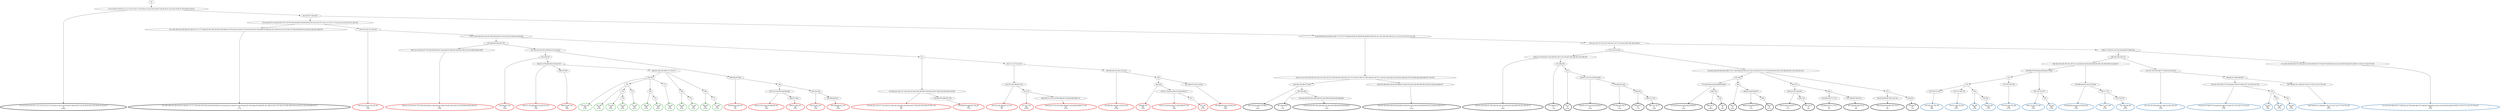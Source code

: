 digraph T {
	{
		rank=same
		172 [penwidth=3,colorscheme=set19,color=0,label="0;1;2;3;4;5;6;7;8;9;10;11;12;13;14;15;16;17;18;19;20;21;22;23;24;25;26;27;28;29;30;31;32;33;34;35;36;37;38;39;40;41;42;43_P\nP\n0.85%"]
		168 [penwidth=3,colorscheme=set19,color=0,label="141;146;148;152;158;160;161;166;167;171;177;180;183;187;190;193;203;205;206;213;219;224;227;229;237;239;245;254;257;263;269;279;289;295;301;306;315;321;337;363;374;385;399;405;412;425;431;442;453;465;474_P\nP\n5.1%"]
		164 [penwidth=3,colorscheme=set19,color=0,label="326;338;344;368;375;380_P\nP\n2.6%"]
		162 [penwidth=3,colorscheme=set19,color=0,label="387;400;406_P\nP\n1.7%"]
		160 [penwidth=3,colorscheme=set19,color=0,label="432;444;455;467;481;496;509;523;540;550;560;604;644;666;686_P\nP\n5.1%"]
		158 [penwidth=3,colorscheme=set19,color=0,label="349;355;386;392;436;443;454;466;475;495;516;530;539;549;559;581;603;613;625;643;665;677_P\nP\n5.1%"]
		154 [penwidth=3,colorscheme=set19,color=0,label="230;231;235;240;251;255;259;261;267;272;276;287;293;299;305;343;348;361_P\nP\n3.4%"]
		152 [penwidth=3,colorscheme=set19,color=0,label="372;398;403_P\nP\n1.7%"]
		150 [penwidth=3,colorscheme=set19,color=0,label="415_P\nP\n2.6%"]
		148 [penwidth=3,colorscheme=set19,color=0,label="429;451;473;515;529;538;548_P\nP\n4.3%"]
		146 [penwidth=3,colorscheme=set19,color=0,label="570;580;591;624_P\nP\n5.1%"]
		144 [penwidth=3,colorscheme=set19,color=0,label="655;676_P\nP\n1.7%"]
		142 [penwidth=3,colorscheme=set19,color=0,label="692;721;729_P\nP\n6.8%"]
		138 [penwidth=3,colorscheme=set19,color=0,label="573;583;594;616;628;649;659;669_P\nP\n4.3%"]
		136 [penwidth=3,colorscheme=set19,color=0,label="680;705_P\nP\n0.85%"]
		134 [penwidth=3,colorscheme=set19,color=0,label="736_P\nP\n6%"]
		132 [penwidth=3,colorscheme=set19,color=0,label="582_P\nP\n2.6%"]
		130 [penwidth=3,colorscheme=set19,color=0,label="606;615;648;658;679_P\nP\n1.7%"]
		128 [penwidth=3,colorscheme=set19,color=0,label="696_P\nP\n5.1%"]
		125 [penwidth=3,colorscheme=set19,color=0,label="593;614;627;636;657_P\nP\n1.7%"]
		123 [penwidth=3,colorscheme=set19,color=0,label="695;704_P\nP\n6%"]
		120 [penwidth=3,colorscheme=set19,color=0,label="635;668;678;711;723_P\nP\n6%"]
		118 [penwidth=3,colorscheme=set19,color=0,label="647;656;667;694;703_P\nP\n6%"]
		115 [penwidth=3,colorscheme=set19,color=0,label="592;634;646;687;693;702;722_P\nP\n6%"]
		113 [penwidth=3,colorscheme=set19,color=0,label="605;645_P\nP\n7.7%"]
		111 [penwidth=3,colorscheme=set19,color=1,label="139;144;149;153;156;165_M1\nM1\n3.2%"]
		107 [penwidth=3,colorscheme=set19,color=1,label="308;312;318;324;357;370;390;395;408;421;426;446;457;469;478;483;491;504;512;555;598;619;681;690_M1\nM1\n5.6%"]
		104 [penwidth=3,colorscheme=set19,color=1,label="434;439;447_M1\nM1\n5.6%"]
		102 [penwidth=3,colorscheme=set19,color=1,label="462;471;479;498;506;518;526;535_M1\nM1\n3.2%"]
		100 [penwidth=3,colorscheme=set19,color=1,label="566;576;587_M1\nM1\n7.9%"]
		98 [penwidth=3,colorscheme=set19,color=1,label="438;458;470;484_M1\nM1\n4%"]
		95 [penwidth=3,colorscheme=set19,color=1,label="505;513;534;545;556;586;608_M1\nM1\n3.2%"]
		93 [penwidth=3,colorscheme=set19,color=1,label="660;671;682_M1\nM1\n9.5%"]
		91 [penwidth=3,colorscheme=set19,color=1,label="525;533;544_M1\nM1\n3.2%"]
		89 [penwidth=3,colorscheme=set19,color=1,label="565;599;620;631_M1\nM1\n8.7%"]
		86 [penwidth=3,colorscheme=set19,color=1,label="274;282;291;302;317;322;328;334;340;346;356;364;376;394;418;477;482;543;554;564;575;597_M1\nM1\n4%"]
		84 [penwidth=3,colorscheme=set19,color=1,label="630;638;670;689;697;706_M1\nM1\n7.1%"]
		81 [penwidth=3,colorscheme=set19,color=1,label="345;351;382;388;407;413_M1\nM1\n4%"]
		79 [penwidth=3,colorscheme=set19,color=1,label="417;437_M1\nM1\n0.79%"]
		77 [penwidth=3,colorscheme=set19,color=1,label="490;503;517;532;553;585;596;607;618;629;650;688;712_M1\nM1\n6.3%"]
		75 [penwidth=3,colorscheme=set19,color=1,label="350;369;381;393;401;416;433_M1\nM1\n0.79%"]
		72 [penwidth=3,colorscheme=set19,color=1,label="456;468_M1\nM1\n6.3%"]
		70 [penwidth=3,colorscheme=set19,color=1,label="476;511;524;542;563;574;584;595;617_M1\nM1\n2.4%"]
		68 [penwidth=3,colorscheme=set19,color=1,label="637_M1\nM1\n8.7%"]
		66 [penwidth=3,colorscheme=set19,color=1,label="461;489;497;502;510;552_M1\nM1\n5.6%"]
		58 [penwidth=3,colorscheme=set19,color=2,label="720;728;751;760_M2\nM2\n10%"]
		56 [penwidth=3,colorscheme=set19,color=2,label="735;741;746;750_M2\nM2\n6.7%"]
		54 [penwidth=3,colorscheme=set19,color=2,label="740_M2\nM2\n3.3%"]
		52 [penwidth=3,colorscheme=set19,color=2,label="749;759_M2\nM2\n6.7%"]
		50 [penwidth=3,colorscheme=set19,color=2,label="719;739;745;758_M2\nM2\n6.7%"]
		48 [penwidth=3,colorscheme=set19,color=2,label="709;718;734;757_M2\nM2\n3.3%"]
		46 [penwidth=3,colorscheme=set19,color=2,label="765_M2\nM2\n6.7%"]
		44 [penwidth=3,colorscheme=set19,color=2,label="578;589;602;623;633;674;684_M2\nM2\n3.3%"]
		42 [penwidth=3,colorscheme=set19,color=2,label="708;717;727_M2\nM2\n6.7%"]
		40 [penwidth=3,colorscheme=set19,color=2,label="744;748;756_M2\nM2\n6.7%"]
		38 [penwidth=3,colorscheme=set19,color=2,label="341;347;353;359;366;377;396;410;423;435_M2\nM2\n3.3%"]
		35 [penwidth=3,colorscheme=set19,color=2,label="519;547;557;568;577;612;622;641;663;673;683;707;716;726;733;738_M2\nM2\n6.7%"]
		33 [penwidth=3,colorscheme=set19,color=2,label="743_M2\nM2\n3.3%"]
		31 [penwidth=3,colorscheme=set19,color=2,label="755_M2\nM2\n6.7%"]
		29 [penwidth=3,colorscheme=set19,color=2,label="764_M2\nM2\n6.7%"]
		27 [penwidth=3,colorscheme=set19,color=2,label="528;536;601;611;640;653;700;715;725;732;747;754;763_M2\nM2\n6.7%"]
		25 [penwidth=3,colorscheme=set19,color=2,label="313;319;330;358;365;371;409;422;427;448;459;485;527;546;567;588;600;610;621;632;639;652;662;672;699;714;724;731;742;753;762_M2\nM2\n6.7%"]
		22 [penwidth=3,colorscheme=set19,color=3,label="752;761_M3\nM3\n8.3%"]
		20 [penwidth=3,colorscheme=set19,color=3,label="767_M3\nM3\n8.3%"]
		18 [penwidth=3,colorscheme=set19,color=3,label="770_M3\nM3\n8.3%"]
		16 [penwidth=3,colorscheme=set19,color=3,label="776_M3\nM3\n8.3%"]
		14 [penwidth=3,colorscheme=set19,color=3,label="775_M3\nM3\n8.3%"]
		12 [penwidth=3,colorscheme=set19,color=3,label="769_M3\nM3\n8.3%"]
		10 [penwidth=3,colorscheme=set19,color=3,label="774_M3\nM3\n8.3%"]
		8 [penwidth=3,colorscheme=set19,color=3,label="773_M3\nM3\n8.3%"]
		6 [penwidth=3,colorscheme=set19,color=3,label="766_M3\nM3\n8.3%"]
		4 [penwidth=3,colorscheme=set19,color=3,label="772_M3\nM3\n8.3%"]
		2 [penwidth=3,colorscheme=set19,color=3,label="768_M3\nM3\n8.3%"]
		0 [penwidth=3,colorscheme=set19,color=3,label="771_M3\nM3\n8.3%"]
	}
	174 [label="GL"]
	173 [label="0;1;2;3;4;5;6;7;8;9;10;11;12;13;14;15;16;17;18;19;20;21;22;23;24;25;26;27;28;29;30;31;32;33;34;35;36;37;38;39;40;41;42;43"]
	171 [label="44;45;46;47;48;49;50"]
	170 [label="51;52;54;55;57;61;62;64;69;70;73;74;76;78;81;84;86;91;92;93;95;99;102;104;105;107;110;111;115;117;119;120;122;124;125;127;128;136"]
	169 [label="141;146;148;152;158;160;161;166;167;171;177;180;183;187;190;193;203;205;206;213;219;224;227;229;237;239;245;254;257;263;269;279;289;295;301;306;315;321;337;363;374;385;399;405;412;425;431;442;453;465;474"]
	167 [label="53;56;58;59;60;63;65;66;67;68;71;72;75;77;79;80;82;83;85;87;88;89;90;94;96;97;98;100;101;103;106;108;109;112;113;114;116;118;121;123;126"]
	166 [label="129;131;133;135;138;140;143;145;151;154;155;157;159;162;163;168;169;172;175;178;181;184;191;195;198;204;207;211;218;221;225;228;232;238;242;248;264;270;278;280;284;290;296;307;310;316"]
	165 [label="326;338;344;368;375;380"]
	163 [label="387;400;406"]
	161 [label="432;444;455;467;481;496;509;523;540;550;560;604;644;666;686"]
	159 [label="349;355;386;392;436;443;454;466;475;495;516;530;539;549;559;581;603;613;625;643;665;677"]
	157 [label="130;132;134;137;142;147;150;164;170;173;176;182;185;188;196;199;201"]
	156 [label="210;214;216;220"]
	155 [label="230;231;235;240;251;255;259;261;267;272;276;287;293;299;305;343;348;361"]
	153 [label="372;398;403"]
	151 [label="415"]
	149 [label="429;451;473;515;529;538;548"]
	147 [label="570;580;591;624"]
	145 [label="655;676"]
	143 [label="692;721;729"]
	141 [label="234;243;246;250;258;262;268;273;277;283;288;294;300;314;325;332;362;367;373;379;384;404;430;441;452;488;494;501;521;522;531;541"]
	140 [label="551;562"]
	139 [label="573;583;594;616;628;649;659;669"]
	137 [label="680;705"]
	135 [label="736"]
	133 [label="582"]
	131 [label="606;615;648;658;679"]
	129 [label="696"]
	127 [label="561;572"]
	126 [label="593;614;627;636;657"]
	124 [label="695;704"]
	122 [label="626"]
	121 [label="635;668;678;711;723"]
	119 [label="647;656;667;694;703"]
	117 [label="571"]
	116 [label="592;634;646;687;693;702;722"]
	114 [label="605;645"]
	112 [label="139;144;149;153;156;165"]
	110 [label="174;179;186;189;192;194;197;200;202;209;212;215;222;223;226;233;244;249"]
	109 [label="253;260;265;285;297;303"]
	108 [label="308;312;318;324;357;370;390;395;408;421;426;446;457;469;478;483;491;504;512;555;598;619;681;690"]
	106 [label="323;329;335;352;383;389;402;414;419;420"]
	105 [label="434;439;447"]
	103 [label="462;471;479;498;506;518;526;535"]
	101 [label="566;576;587"]
	99 [label="438;458;470;484"]
	97 [label="492"]
	96 [label="505;513;534;545;556;586;608"]
	94 [label="660;671;682"]
	92 [label="525;533;544"]
	90 [label="565;599;620;631"]
	88 [label="271"]
	87 [label="274;282;291;302;317;322;328;334;340;346;356;364;376;394;418;477;482;543;554;564;575;597"]
	85 [label="630;638;670;689;697;706"]
	83 [label="281;311;327;333;339"]
	82 [label="345;351;382;388;407;413"]
	80 [label="417;437"]
	78 [label="490;503;517;532;553;585;596;607;618;629;650;688;712"]
	76 [label="350;369;381;393;401;416;433"]
	74 [label="445"]
	73 [label="456;468"]
	71 [label="476;511;524;542;563;574;584;595;617"]
	69 [label="637"]
	67 [label="461;489;497;502;510;552"]
	65 [label="208;217;236;241;247;252;256;266;275;286;292"]
	64 [label="298;304;309;320;331"]
	63 [label="336;342;354;360;378;391;397;411;424;428;440;450;460;464;480;487;493;500;508;514;520;537"]
	62 [label="558;569;579;590;642;654;664;675;685"]
	61 [label="701"]
	60 [label="710"]
	59 [label="720;728;751;760"]
	57 [label="735;741;746;750"]
	55 [label="740"]
	53 [label="749;759"]
	51 [label="719;739;745;758"]
	49 [label="709;718;734;757"]
	47 [label="765"]
	45 [label="578;589;602;623;633;674;684"]
	43 [label="708;717;727"]
	41 [label="744;748;756"]
	39 [label="341;347;353;359;366;377;396;410;423;435"]
	37 [label="449;463;472;486;499;507"]
	36 [label="519;547;557;568;577;612;622;641;663;673;683;707;716;726;733;738"]
	34 [label="743"]
	32 [label="755"]
	30 [label="764"]
	28 [label="528;536;601;611;640;653;700;715;725;732;747;754;763"]
	26 [label="313;319;330;358;365;371;409;422;427;448;459;485;527;546;567;588;600;610;621;632;639;652;662;672;699;714;724;731;742;753;762"]
	24 [label="609;651;661;691;698;713;730;737"]
	23 [label="752;761"]
	21 [label="767"]
	19 [label="770"]
	17 [label="776"]
	15 [label="775"]
	13 [label="769"]
	11 [label="774"]
	9 [label="773"]
	7 [label="766"]
	5 [label="772"]
	3 [label="768"]
	1 [label="771"]
	174 -> 173
	173 -> 172
	173 -> 171
	171 -> 170
	171 -> 167
	170 -> 169
	170 -> 112
	169 -> 168
	167 -> 166
	167 -> 157
	166 -> 165
	166 -> 159
	165 -> 164
	165 -> 163
	163 -> 162
	163 -> 161
	161 -> 160
	159 -> 158
	157 -> 156
	157 -> 65
	156 -> 155
	156 -> 141
	155 -> 154
	155 -> 153
	153 -> 152
	153 -> 151
	151 -> 150
	151 -> 149
	149 -> 148
	149 -> 147
	147 -> 146
	147 -> 145
	145 -> 144
	145 -> 143
	143 -> 142
	141 -> 140
	141 -> 127
	141 -> 117
	140 -> 139
	140 -> 133
	139 -> 138
	139 -> 137
	137 -> 136
	137 -> 135
	135 -> 134
	133 -> 132
	133 -> 131
	131 -> 130
	131 -> 129
	129 -> 128
	127 -> 126
	127 -> 122
	126 -> 125
	126 -> 124
	124 -> 123
	122 -> 121
	122 -> 119
	121 -> 120
	119 -> 118
	117 -> 116
	117 -> 114
	116 -> 115
	114 -> 113
	112 -> 111
	112 -> 110
	110 -> 109
	110 -> 88
	109 -> 108
	109 -> 106
	108 -> 107
	106 -> 105
	106 -> 99
	105 -> 104
	105 -> 103
	103 -> 102
	103 -> 101
	103 -> 24
	101 -> 100
	99 -> 98
	99 -> 97
	97 -> 96
	97 -> 92
	96 -> 95
	96 -> 94
	94 -> 93
	92 -> 91
	92 -> 90
	90 -> 89
	88 -> 87
	88 -> 83
	87 -> 86
	87 -> 85
	85 -> 84
	83 -> 82
	83 -> 76
	82 -> 81
	82 -> 80
	80 -> 79
	80 -> 78
	78 -> 77
	76 -> 75
	76 -> 74
	74 -> 73
	74 -> 67
	73 -> 72
	73 -> 71
	71 -> 70
	71 -> 69
	69 -> 68
	67 -> 66
	65 -> 64
	65 -> 26
	64 -> 63
	64 -> 39
	63 -> 62
	63 -> 45
	62 -> 61
	62 -> 49
	61 -> 60
	61 -> 51
	60 -> 59
	60 -> 57
	60 -> 55
	59 -> 58
	57 -> 56
	55 -> 54
	55 -> 53
	53 -> 52
	51 -> 50
	49 -> 48
	49 -> 47
	47 -> 46
	45 -> 44
	45 -> 43
	43 -> 42
	43 -> 41
	41 -> 40
	39 -> 38
	39 -> 37
	37 -> 36
	37 -> 28
	36 -> 35
	36 -> 34
	34 -> 33
	34 -> 32
	34 -> 30
	32 -> 31
	30 -> 29
	28 -> 27
	26 -> 25
	24 -> 23
	24 -> 7
	24 -> 3
	23 -> 22
	23 -> 21
	23 -> 13
	23 -> 9
	21 -> 20
	21 -> 19
	21 -> 15
	19 -> 18
	19 -> 17
	17 -> 16
	15 -> 14
	13 -> 12
	13 -> 11
	11 -> 10
	9 -> 8
	7 -> 6
	7 -> 5
	5 -> 4
	3 -> 2
	3 -> 1
	1 -> 0
}
